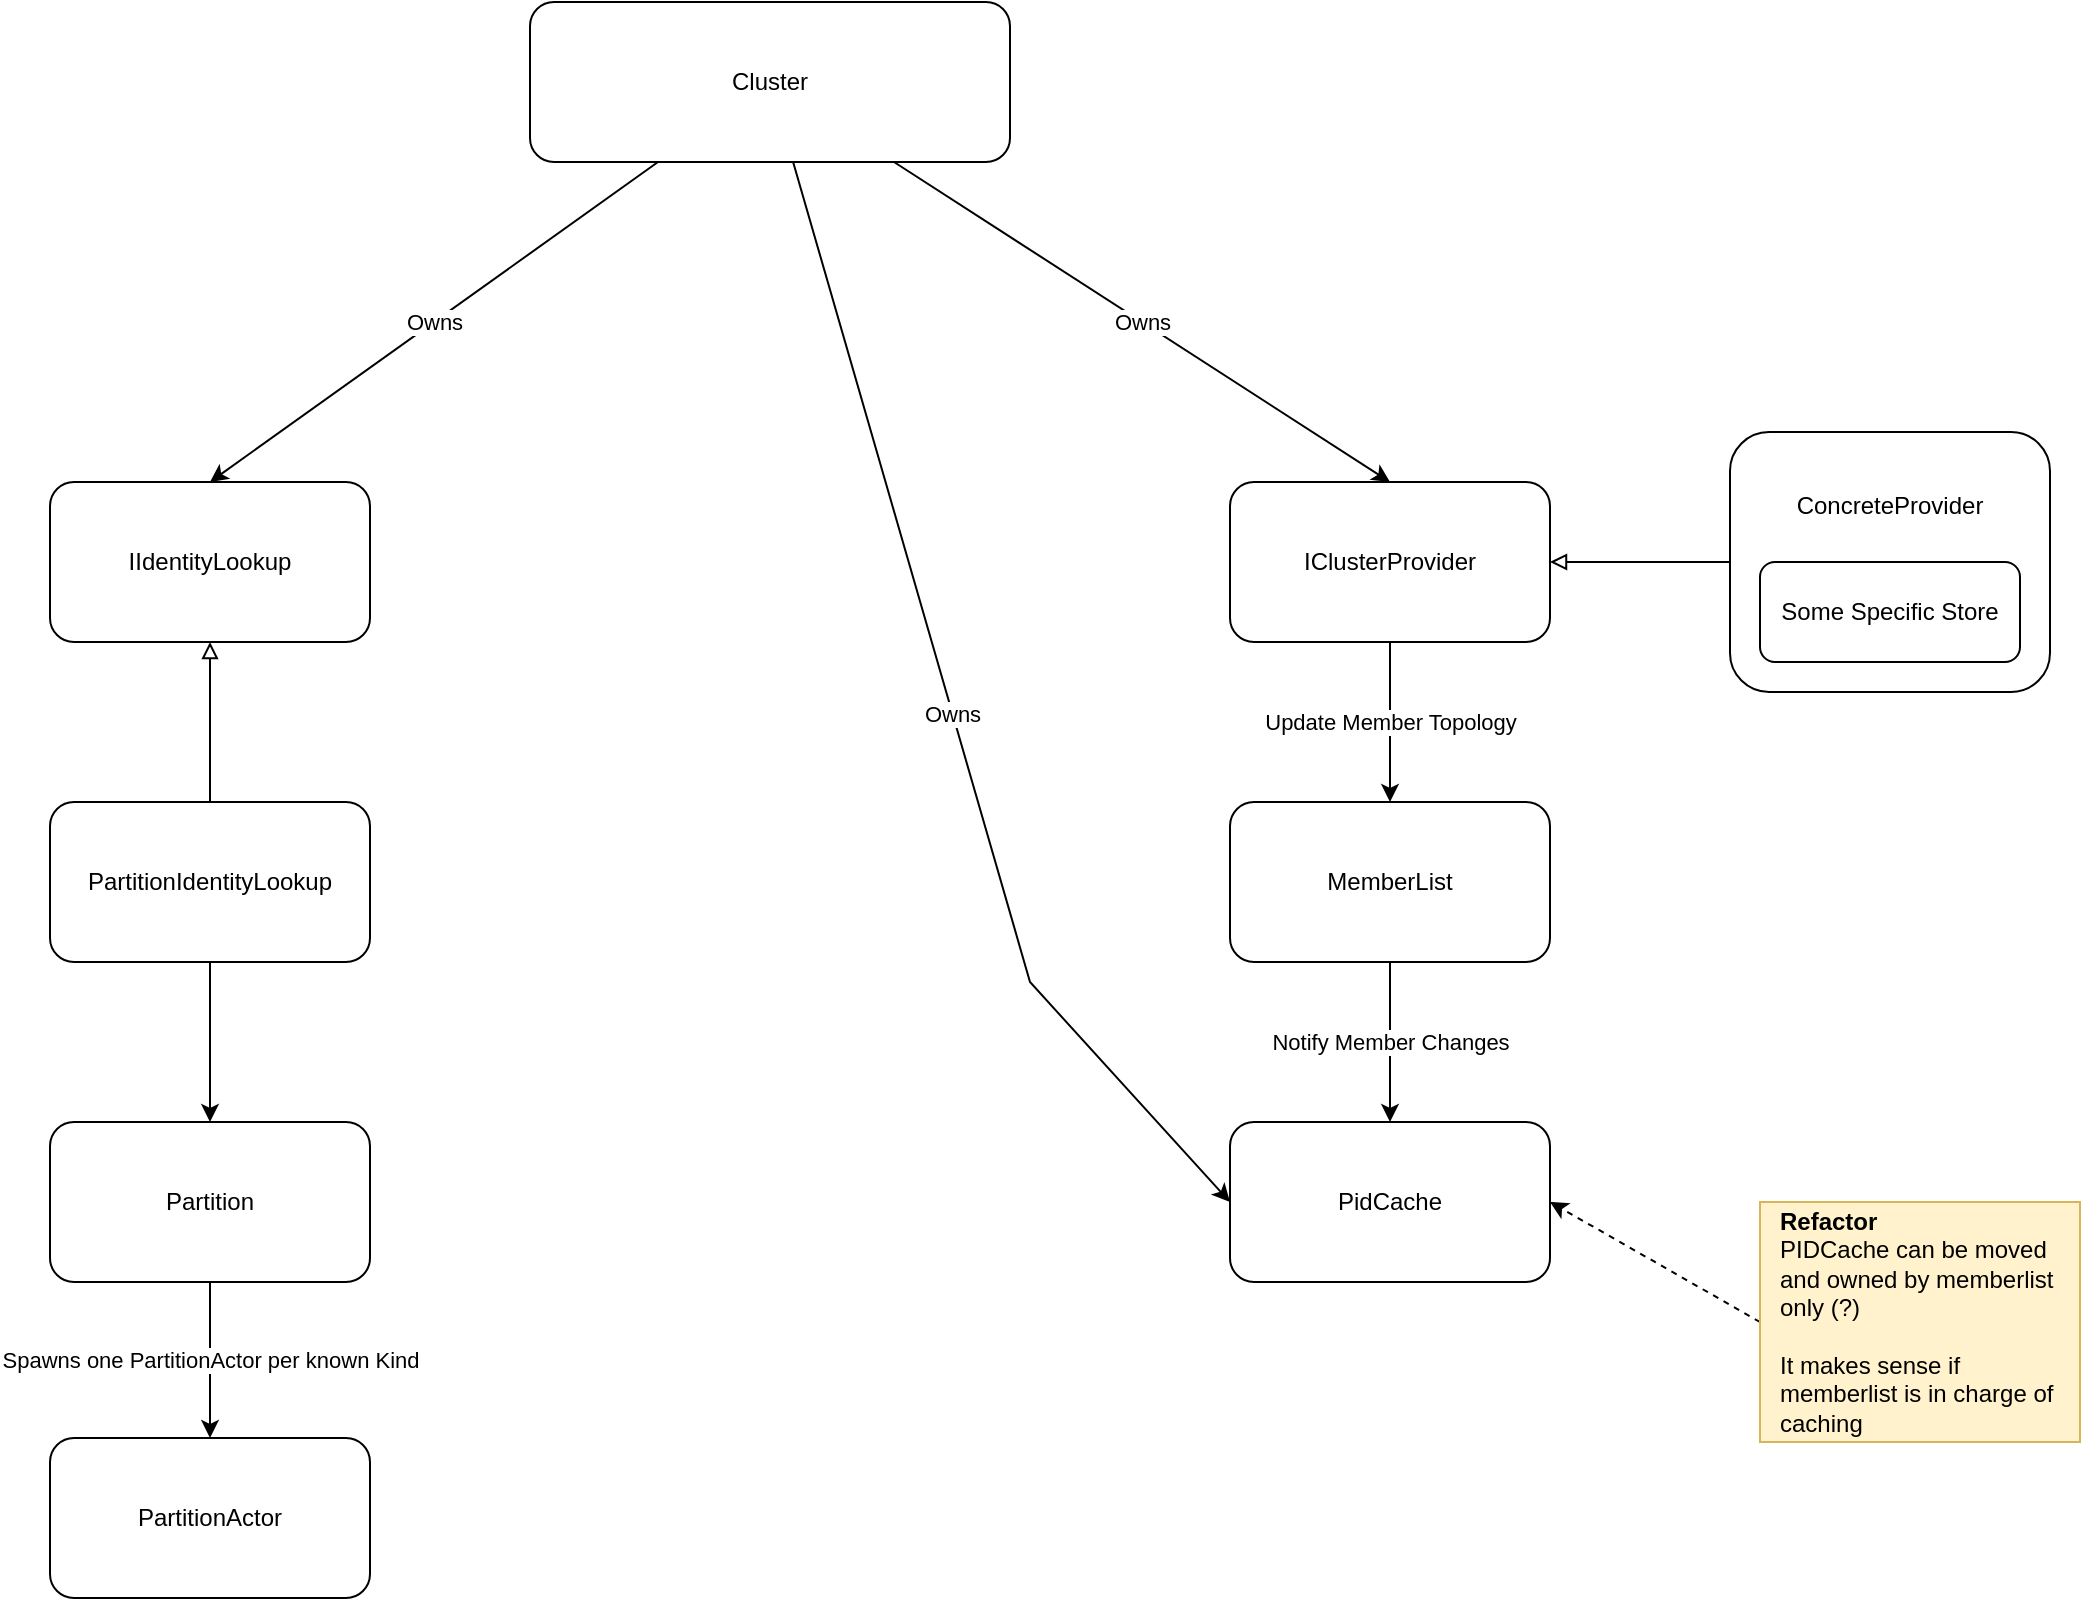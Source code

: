 <mxfile version="12.5.3" type="device" pages="2"><diagram id="WFvMp7btIZ0b-NT_tO5h" name="Sida-1"><mxGraphModel dx="1506" dy="1153" grid="1" gridSize="10" guides="1" tooltips="1" connect="1" arrows="1" fold="1" page="0" pageScale="1" pageWidth="827" pageHeight="1169" math="0" shadow="0"><root><mxCell id="0"/><mxCell id="1" parent="0"/><mxCell id="2RyqPI14Vohf5Yq6YW9K-1" value="Update Member Topology" style="edgeStyle=orthogonalEdgeStyle;rounded=0;orthogonalLoop=1;jettySize=auto;html=1;exitX=0.5;exitY=1;exitDx=0;exitDy=0;entryX=0.5;entryY=0;entryDx=0;entryDy=0;" edge="1" parent="1" source="34hTSz4FNjIjWeJ4wpEn-1" target="34hTSz4FNjIjWeJ4wpEn-2"><mxGeometry relative="1" as="geometry"/></mxCell><mxCell id="34hTSz4FNjIjWeJ4wpEn-1" value="IClusterProvider" style="rounded=1;whiteSpace=wrap;html=1;" vertex="1" parent="1"><mxGeometry x="360" y="160" width="160" height="80" as="geometry"/></mxCell><mxCell id="2RyqPI14Vohf5Yq6YW9K-8" value="Notify Member Changes" style="edgeStyle=orthogonalEdgeStyle;rounded=0;orthogonalLoop=1;jettySize=auto;html=1;exitX=0.5;exitY=1;exitDx=0;exitDy=0;entryX=0.5;entryY=0;entryDx=0;entryDy=0;endArrow=classic;endFill=1;" edge="1" parent="1" source="34hTSz4FNjIjWeJ4wpEn-2" target="2RyqPI14Vohf5Yq6YW9K-7"><mxGeometry relative="1" as="geometry"/></mxCell><mxCell id="34hTSz4FNjIjWeJ4wpEn-2" value="MemberList" style="rounded=1;whiteSpace=wrap;html=1;" vertex="1" parent="1"><mxGeometry x="360" y="320" width="160" height="80" as="geometry"/></mxCell><mxCell id="2RyqPI14Vohf5Yq6YW9K-4" style="edgeStyle=orthogonalEdgeStyle;rounded=0;orthogonalLoop=1;jettySize=auto;html=1;exitX=0;exitY=0.5;exitDx=0;exitDy=0;entryX=1;entryY=0.5;entryDx=0;entryDy=0;endArrow=block;endFill=0;" edge="1" parent="1" source="2RyqPI14Vohf5Yq6YW9K-2" target="34hTSz4FNjIjWeJ4wpEn-1"><mxGeometry relative="1" as="geometry"/></mxCell><mxCell id="2RyqPI14Vohf5Yq6YW9K-2" value="ConcreteProvider&lt;br&gt;&lt;br&gt;&lt;br&gt;&lt;br&gt;&lt;br&gt;" style="rounded=1;whiteSpace=wrap;html=1;" vertex="1" parent="1"><mxGeometry x="610" y="135" width="160" height="130" as="geometry"/></mxCell><mxCell id="2RyqPI14Vohf5Yq6YW9K-5" value="Some Specific Store" style="rounded=1;whiteSpace=wrap;html=1;" vertex="1" parent="1"><mxGeometry x="625" y="200" width="130" height="50" as="geometry"/></mxCell><mxCell id="2RyqPI14Vohf5Yq6YW9K-7" value="PidCache" style="rounded=1;whiteSpace=wrap;html=1;" vertex="1" parent="1"><mxGeometry x="360" y="480" width="160" height="80" as="geometry"/></mxCell><mxCell id="2RyqPI14Vohf5Yq6YW9K-11" value="Spawns one PartitionActor per known Kind" style="edgeStyle=orthogonalEdgeStyle;rounded=0;orthogonalLoop=1;jettySize=auto;html=1;exitX=0.5;exitY=1;exitDx=0;exitDy=0;entryX=0.5;entryY=0;entryDx=0;entryDy=0;endArrow=classic;endFill=1;" edge="1" parent="1" source="2RyqPI14Vohf5Yq6YW9K-9" target="2RyqPI14Vohf5Yq6YW9K-10"><mxGeometry relative="1" as="geometry"/></mxCell><mxCell id="2RyqPI14Vohf5Yq6YW9K-9" value="Partition" style="rounded=1;whiteSpace=wrap;html=1;" vertex="1" parent="1"><mxGeometry x="-230" y="480" width="160" height="80" as="geometry"/></mxCell><mxCell id="2RyqPI14Vohf5Yq6YW9K-10" value="PartitionActor" style="rounded=1;whiteSpace=wrap;html=1;" vertex="1" parent="1"><mxGeometry x="-230" y="638" width="160" height="80" as="geometry"/></mxCell><mxCell id="2RyqPI14Vohf5Yq6YW9K-13" value="Owns" style="rounded=0;orthogonalLoop=1;jettySize=auto;html=1;entryX=0.5;entryY=0;entryDx=0;entryDy=0;endArrow=classic;endFill=1;" edge="1" parent="1" source="2RyqPI14Vohf5Yq6YW9K-12" target="34hTSz4FNjIjWeJ4wpEn-1"><mxGeometry relative="1" as="geometry"/></mxCell><mxCell id="2RyqPI14Vohf5Yq6YW9K-16" value="Owns" style="edgeStyle=none;rounded=0;orthogonalLoop=1;jettySize=auto;html=1;entryX=0.5;entryY=0;entryDx=0;entryDy=0;endArrow=classic;endFill=1;" edge="1" parent="1" source="2RyqPI14Vohf5Yq6YW9K-12" target="2RyqPI14Vohf5Yq6YW9K-15"><mxGeometry relative="1" as="geometry"/></mxCell><mxCell id="2RyqPI14Vohf5Yq6YW9K-24" value="Owns" style="edgeStyle=none;rounded=0;orthogonalLoop=1;jettySize=auto;html=1;entryX=0;entryY=0.5;entryDx=0;entryDy=0;endArrow=classic;endFill=1;" edge="1" parent="1" source="2RyqPI14Vohf5Yq6YW9K-12" target="2RyqPI14Vohf5Yq6YW9K-7"><mxGeometry relative="1" as="geometry"><Array as="points"><mxPoint x="260" y="410"/></Array></mxGeometry></mxCell><mxCell id="2RyqPI14Vohf5Yq6YW9K-12" value="Cluster" style="rounded=1;whiteSpace=wrap;html=1;" vertex="1" parent="1"><mxGeometry x="10" y="-80" width="240" height="80" as="geometry"/></mxCell><mxCell id="2RyqPI14Vohf5Yq6YW9K-15" value="IIdentityLookup" style="rounded=1;whiteSpace=wrap;html=1;" vertex="1" parent="1"><mxGeometry x="-230" y="160" width="160" height="80" as="geometry"/></mxCell><mxCell id="2RyqPI14Vohf5Yq6YW9K-19" style="edgeStyle=none;rounded=0;orthogonalLoop=1;jettySize=auto;html=1;exitX=0.5;exitY=1;exitDx=0;exitDy=0;entryX=0.5;entryY=0;entryDx=0;entryDy=0;endArrow=classic;endFill=1;" edge="1" parent="1" source="2RyqPI14Vohf5Yq6YW9K-18" target="2RyqPI14Vohf5Yq6YW9K-9"><mxGeometry relative="1" as="geometry"/></mxCell><mxCell id="2RyqPI14Vohf5Yq6YW9K-20" style="edgeStyle=none;rounded=0;orthogonalLoop=1;jettySize=auto;html=1;exitX=0.5;exitY=0;exitDx=0;exitDy=0;entryX=0.5;entryY=1;entryDx=0;entryDy=0;endArrow=block;endFill=0;" edge="1" parent="1" source="2RyqPI14Vohf5Yq6YW9K-18" target="2RyqPI14Vohf5Yq6YW9K-15"><mxGeometry relative="1" as="geometry"/></mxCell><mxCell id="2RyqPI14Vohf5Yq6YW9K-18" value="PartitionIdentityLookup" style="rounded=1;whiteSpace=wrap;html=1;" vertex="1" parent="1"><mxGeometry x="-230" y="320" width="160" height="80" as="geometry"/></mxCell><mxCell id="2RyqPI14Vohf5Yq6YW9K-26" style="edgeStyle=none;rounded=0;orthogonalLoop=1;jettySize=auto;html=1;exitX=0;exitY=0.5;exitDx=0;exitDy=0;entryX=1;entryY=0.5;entryDx=0;entryDy=0;dashed=1;endArrow=classic;endFill=1;" edge="1" parent="1" source="2RyqPI14Vohf5Yq6YW9K-25" target="2RyqPI14Vohf5Yq6YW9K-7"><mxGeometry relative="1" as="geometry"/></mxCell><mxCell id="2RyqPI14Vohf5Yq6YW9K-25" value="&lt;b&gt;Refactor&lt;/b&gt;&lt;br&gt;PIDCache can be moved and owned by memberlist only (?)&lt;br&gt;&lt;br&gt;It makes sense if memberlist is in charge of&amp;nbsp; caching" style="rounded=0;whiteSpace=wrap;html=1;fillColor=#fff2cc;strokeColor=#d6b656;align=left;spacing=10;" vertex="1" parent="1"><mxGeometry x="625" y="520" width="160" height="120" as="geometry"/></mxCell></root></mxGraphModel></diagram><diagram id="JHREhL_XiQ6nAfY-3SJM" name="Sida-2"><mxGraphModel dx="1106" dy="753" grid="1" gridSize="10" guides="1" tooltips="1" connect="1" arrows="1" fold="1" page="1" pageScale="1" pageWidth="827" pageHeight="1169" math="0" shadow="0"><root><mxCell id="YdWo_CgDMyIYn7CC9BJ6-0"/><mxCell id="YdWo_CgDMyIYn7CC9BJ6-1" parent="YdWo_CgDMyIYn7CC9BJ6-0"/></root></mxGraphModel></diagram></mxfile>